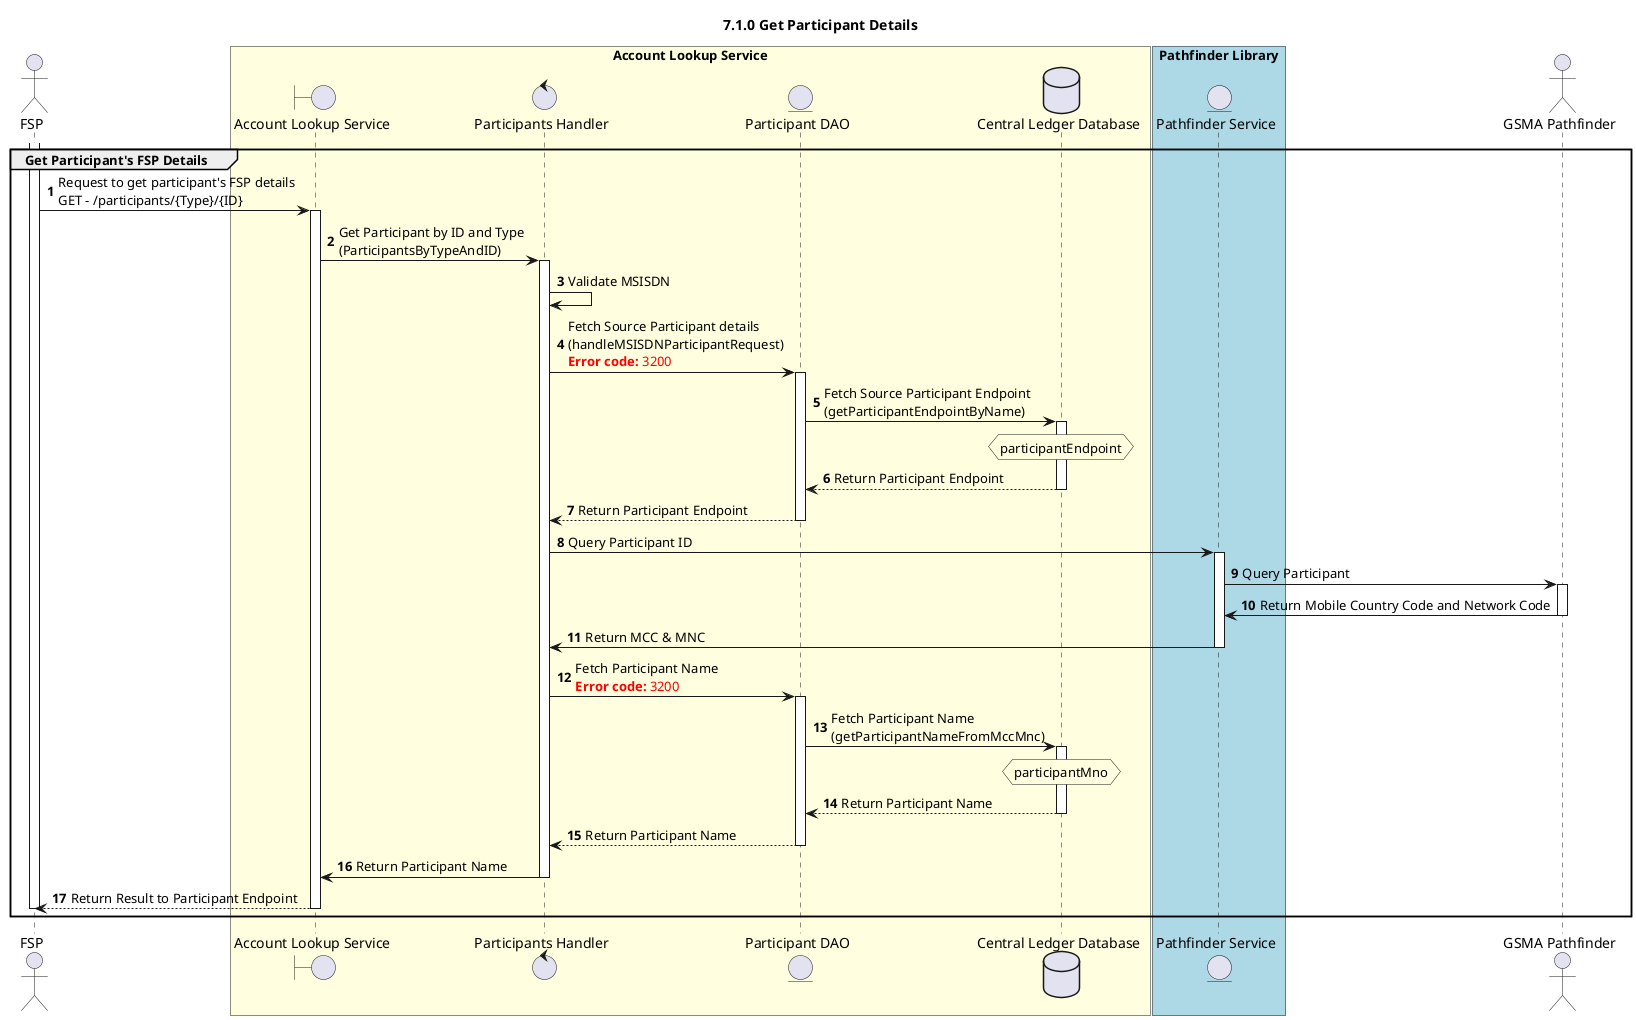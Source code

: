 /'*****
 License
 --------------
 Copyright © 2017 Bill & Melinda Gates Foundation
 The Mojaloop files are made available by the Bill & Melinda Gates Foundation under the Apache License, Version 2.0 (the "License") and you may not use these files except in compliance with the License. You may obtain a copy of the License at
 http://www.apache.org/licenses/LICENSE-2.0
 Unless required by applicable law or agreed to in writing, the Mojaloop files are distributed on an "AS IS" BASIS, WITHOUT WARRANTIES OR CONDITIONS OF ANY KIND, either express or implied. See the License for the specific language governing permissions and limitations under the License.
 Contributors
 --------------
 This is the official list of the Mojaloop project contributors for this file.
 Names of the original copyright holders (individuals or organizations)
 should be listed with a '*' in the first column. People who have
 contributed from an organization can be listed under the organization
 that actually holds the copyright for their contributions (see the
 Gates Foundation organization for an example). Those individuals should have
 their names indented and be marked with a '-'. Email address can be added
 optionally within square brackets <email>.
 * Gates Foundation
 - Name Surname <name.surname@gatesfoundation.com>

 * Rajiv Mothilal <rajiv.mothilal@modusbox.com>
 --------------
 ******'/


@startuml
' declate title
title 7.1.0 Get Participant Details

autonumber
' Actor Keys:
' boundary - APIs/Interfaces, etc
' entity - Database Access Objects
' database - Database Persistance Store

' declare actors
actor "FSP" as FSP
boundary "Account Lookup Service" as ALS
control "Participants Handler" as PARTICIPANT_HANDLER
entity "Account Lookup Service API" as ALS
entity "Participant DAO" as PARTICIPANT_DAO
database "Central Ledger Database" as DB
entity "Pathfinder Service" as PATHFINDER_SERVICE
actor "GSMA Pathfinder" as PATHFINDER

box "Account Lookup Service" #LightYellow
participant ALS
participant PARTICIPANT_HANDLER
participant PARTICIPANT_DAO
participant DB
end box

box "Pathfinder Library" #LightBlue
participant PATHFINDER_SERVICE
end box

participant PATHFINDER

' start flow

activate FSP
group Get Participant's FSP Details
    FSP -> ALS: Request to get participant's FSP details \nGET - /participants/{Type}/{ID}
    activate ALS
    ALS -> PARTICIPANT_HANDLER: Get Participant by ID and Type \n(ParticipantsByTypeAndID)
    activate PARTICIPANT_HANDLER
    PARTICIPANT_HANDLER ->PARTICIPANT_HANDLER: Validate MSISDN
    PARTICIPANT_HANDLER ->PARTICIPANT_DAO: Fetch Source Participant details \n(handleMSISDNParticipantRequest)\n<color #FF0000><b>Error code:</b> 3200</color>

    activate PARTICIPANT_DAO
    PARTICIPANT_DAO -> DB: Fetch Source Participant Endpoint \n(getParticipantEndpointByName)
    activate DB
    hnote over DB #lightyellow
        participantEndpoint
    end note
    DB --> PARTICIPANT_DAO: Return Participant Endpoint
    deactivate DB
    PARTICIPANT_DAO --> PARTICIPANT_HANDLER: Return Participant Endpoint
    deactivate PARTICIPANT_DAO
    PARTICIPANT_HANDLER -> PATHFINDER_SERVICE: Query Participant ID
    activate PATHFINDER_SERVICE
    PATHFINDER_SERVICE -> PATHFINDER: Query Participant
    activate PATHFINDER
    PATHFINDER -> PATHFINDER_SERVICE: Return Mobile Country Code and Network Code
    deactivate PATHFINDER
    PATHFINDER_SERVICE -> PARTICIPANT_HANDLER: Return MCC & MNC
    deactivate PATHFINDER_SERVICE

    PARTICIPANT_HANDLER ->PARTICIPANT_DAO: Fetch Participant Name\n<color #FF0000><b>Error code:</b> 3200</color>
    activate PARTICIPANT_DAO
    PARTICIPANT_DAO -> DB: Fetch Participant Name \n(getParticipantNameFromMccMnc)
    activate DB
    hnote over DB #lightyellow
        participantMno
    end note
    DB --> PARTICIPANT_DAO: Return Participant Name
    deactivate DB
    PARTICIPANT_DAO --> PARTICIPANT_HANDLER: Return Participant Name
    deactivate PARTICIPANT_DAO
    PARTICIPANT_HANDLER -> ALS: Return Participant Name
    deactivate PARTICIPANT_HANDLER
    ALS -->FSP: Return Result to Participant Endpoint
    deactivate ALS
    deactivate FSP
end
@enduml
